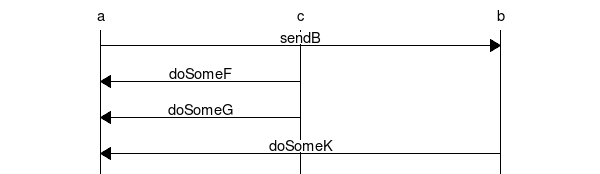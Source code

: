 msc {
    a,c,b;
    a=>b [label="sendB"];
    c=>a [label="doSomeF"];
    c=>a [label="doSomeG"];
    b=>a [label="doSomeK"];
}
